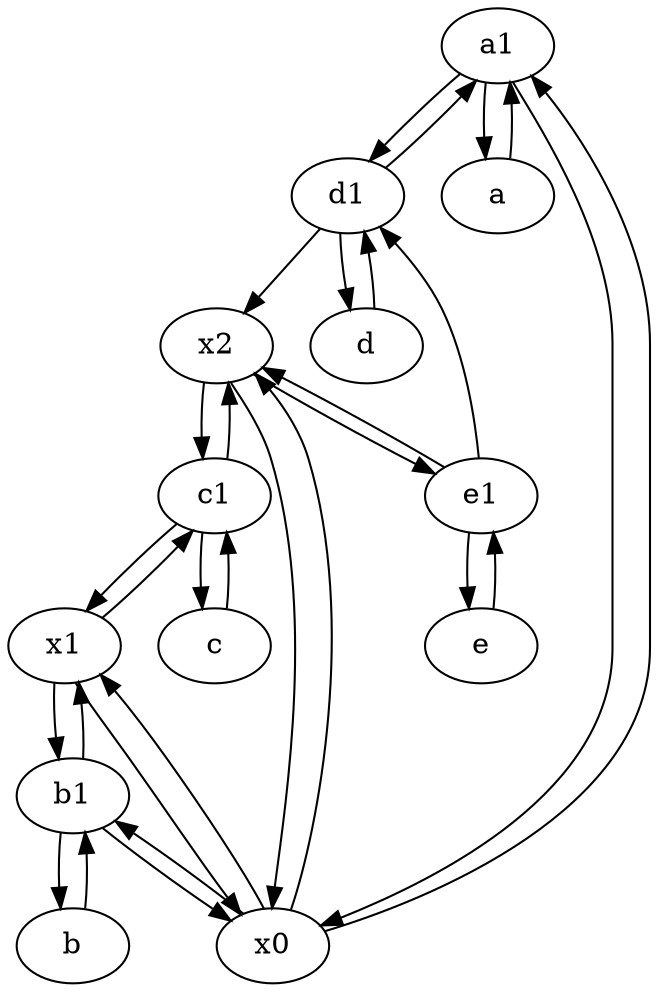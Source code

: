 digraph  {
	a1 [pos="40,15!"];
	d1 [pos="25,30!"];
	a [pos="40,10!"];
	x1;
	x2;
	b1 [pos="45,20!"];
	d [pos="20,30!"];
	c1 [pos="30,15!"];
	c [pos="20,10!"];
	b [pos="50,20!"];
	x0;
	e [pos="30,50!"];
	e1 [pos="25,45!"];
	a1 -> a;
	x1 -> c1;
	e -> e1;
	d1 -> a1;
	b1 -> b;
	e1 -> d1;
	c1 -> x1;
	a1 -> d1;
	d -> d1;
	d1 -> d;
	x2 -> c1;
	x2 -> x0;
	c1 -> x2;
	x0 -> x2;
	x2 -> e1;
	x0 -> b1;
	x0 -> a1;
	c -> c1;
	b1 -> x0;
	c1 -> c;
	b1 -> x1;
	x0 -> x1;
	e1 -> e;
	x1 -> x0;
	x1 -> b1;
	a -> a1;
	e1 -> x2;
	a1 -> x0;
	b -> b1;
	d1 -> x2;

	}